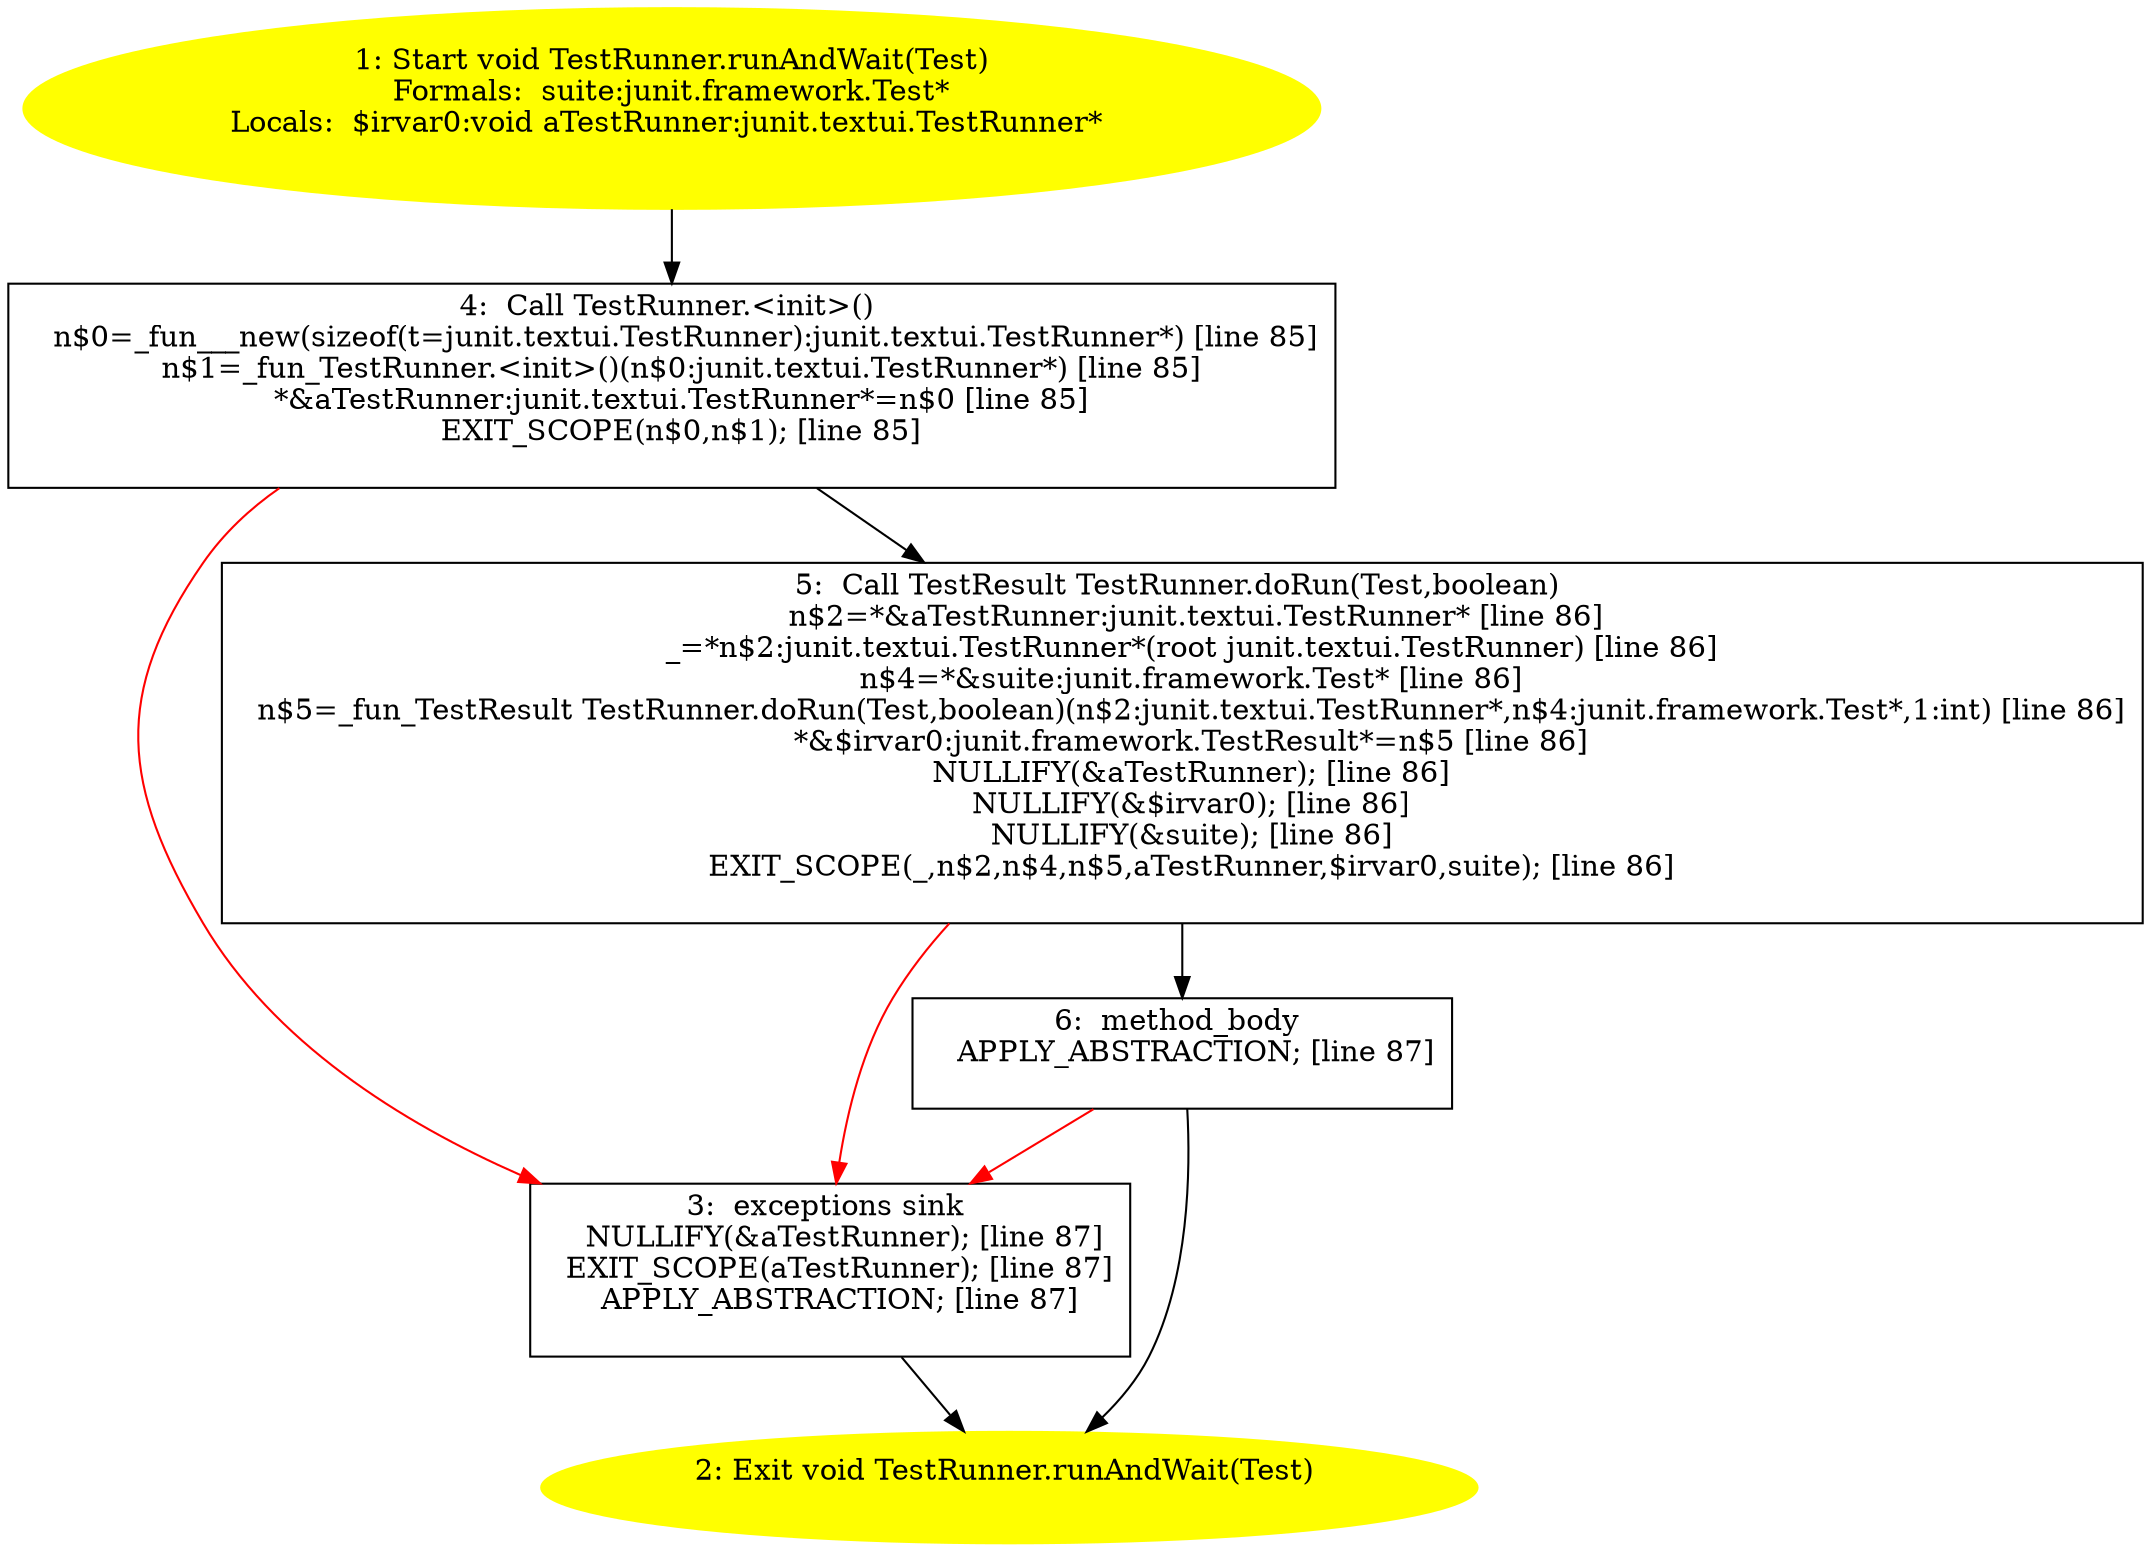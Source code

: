 /* @generated */
digraph cfg {
"junit.textui.TestRunner.runAndWait(junit.framework.Test):void.08f11cd95aba1af45799d6199f082826_1" [label="1: Start void TestRunner.runAndWait(Test)\nFormals:  suite:junit.framework.Test*\nLocals:  $irvar0:void aTestRunner:junit.textui.TestRunner* \n  " color=yellow style=filled]
	

	 "junit.textui.TestRunner.runAndWait(junit.framework.Test):void.08f11cd95aba1af45799d6199f082826_1" -> "junit.textui.TestRunner.runAndWait(junit.framework.Test):void.08f11cd95aba1af45799d6199f082826_4" ;
"junit.textui.TestRunner.runAndWait(junit.framework.Test):void.08f11cd95aba1af45799d6199f082826_2" [label="2: Exit void TestRunner.runAndWait(Test) \n  " color=yellow style=filled]
	

"junit.textui.TestRunner.runAndWait(junit.framework.Test):void.08f11cd95aba1af45799d6199f082826_3" [label="3:  exceptions sink \n   NULLIFY(&aTestRunner); [line 87]\n  EXIT_SCOPE(aTestRunner); [line 87]\n  APPLY_ABSTRACTION; [line 87]\n " shape="box"]
	

	 "junit.textui.TestRunner.runAndWait(junit.framework.Test):void.08f11cd95aba1af45799d6199f082826_3" -> "junit.textui.TestRunner.runAndWait(junit.framework.Test):void.08f11cd95aba1af45799d6199f082826_2" ;
"junit.textui.TestRunner.runAndWait(junit.framework.Test):void.08f11cd95aba1af45799d6199f082826_4" [label="4:  Call TestRunner.<init>() \n   n$0=_fun___new(sizeof(t=junit.textui.TestRunner):junit.textui.TestRunner*) [line 85]\n  n$1=_fun_TestRunner.<init>()(n$0:junit.textui.TestRunner*) [line 85]\n  *&aTestRunner:junit.textui.TestRunner*=n$0 [line 85]\n  EXIT_SCOPE(n$0,n$1); [line 85]\n " shape="box"]
	

	 "junit.textui.TestRunner.runAndWait(junit.framework.Test):void.08f11cd95aba1af45799d6199f082826_4" -> "junit.textui.TestRunner.runAndWait(junit.framework.Test):void.08f11cd95aba1af45799d6199f082826_5" ;
	 "junit.textui.TestRunner.runAndWait(junit.framework.Test):void.08f11cd95aba1af45799d6199f082826_4" -> "junit.textui.TestRunner.runAndWait(junit.framework.Test):void.08f11cd95aba1af45799d6199f082826_3" [color="red" ];
"junit.textui.TestRunner.runAndWait(junit.framework.Test):void.08f11cd95aba1af45799d6199f082826_5" [label="5:  Call TestResult TestRunner.doRun(Test,boolean) \n   n$2=*&aTestRunner:junit.textui.TestRunner* [line 86]\n  _=*n$2:junit.textui.TestRunner*(root junit.textui.TestRunner) [line 86]\n  n$4=*&suite:junit.framework.Test* [line 86]\n  n$5=_fun_TestResult TestRunner.doRun(Test,boolean)(n$2:junit.textui.TestRunner*,n$4:junit.framework.Test*,1:int) [line 86]\n  *&$irvar0:junit.framework.TestResult*=n$5 [line 86]\n  NULLIFY(&aTestRunner); [line 86]\n  NULLIFY(&$irvar0); [line 86]\n  NULLIFY(&suite); [line 86]\n  EXIT_SCOPE(_,n$2,n$4,n$5,aTestRunner,$irvar0,suite); [line 86]\n " shape="box"]
	

	 "junit.textui.TestRunner.runAndWait(junit.framework.Test):void.08f11cd95aba1af45799d6199f082826_5" -> "junit.textui.TestRunner.runAndWait(junit.framework.Test):void.08f11cd95aba1af45799d6199f082826_6" ;
	 "junit.textui.TestRunner.runAndWait(junit.framework.Test):void.08f11cd95aba1af45799d6199f082826_5" -> "junit.textui.TestRunner.runAndWait(junit.framework.Test):void.08f11cd95aba1af45799d6199f082826_3" [color="red" ];
"junit.textui.TestRunner.runAndWait(junit.framework.Test):void.08f11cd95aba1af45799d6199f082826_6" [label="6:  method_body \n   APPLY_ABSTRACTION; [line 87]\n " shape="box"]
	

	 "junit.textui.TestRunner.runAndWait(junit.framework.Test):void.08f11cd95aba1af45799d6199f082826_6" -> "junit.textui.TestRunner.runAndWait(junit.framework.Test):void.08f11cd95aba1af45799d6199f082826_2" ;
	 "junit.textui.TestRunner.runAndWait(junit.framework.Test):void.08f11cd95aba1af45799d6199f082826_6" -> "junit.textui.TestRunner.runAndWait(junit.framework.Test):void.08f11cd95aba1af45799d6199f082826_3" [color="red" ];
}
